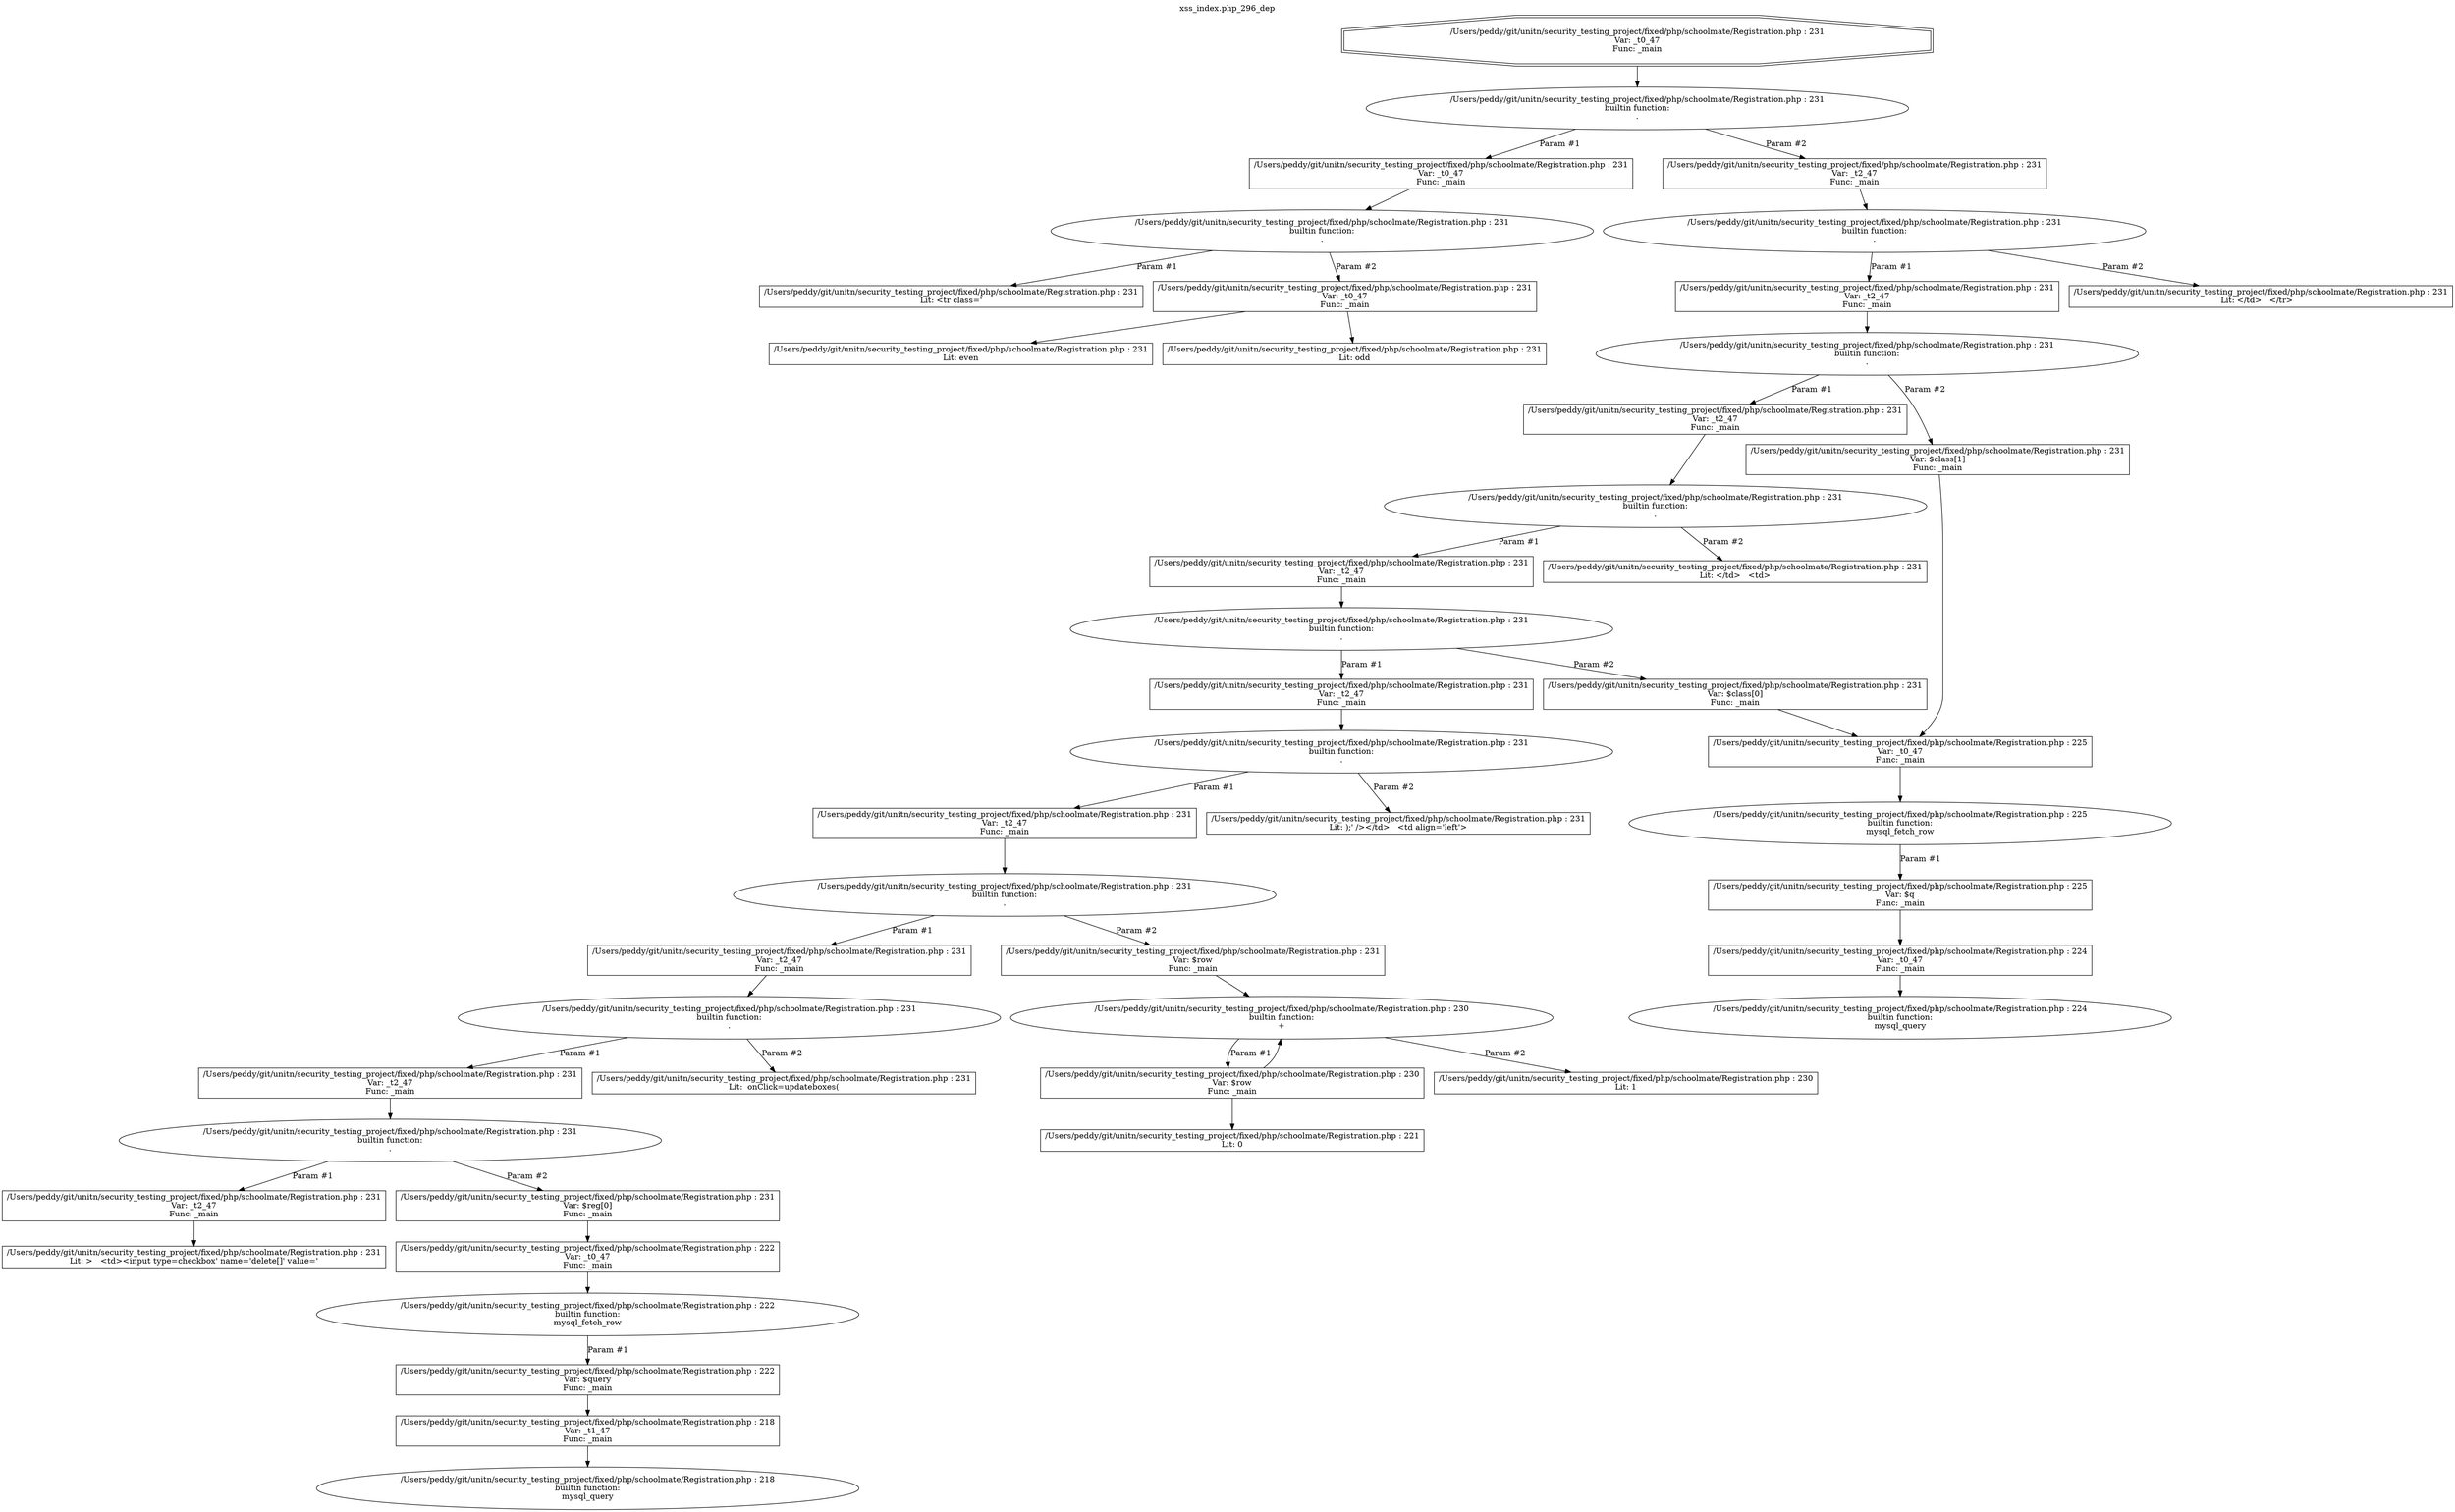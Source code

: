 digraph cfg {
  label="xss_index.php_296_dep";
  labelloc=t;
  n1 [shape=doubleoctagon, label="/Users/peddy/git/unitn/security_testing_project/fixed/php/schoolmate/Registration.php : 231\nVar: _t0_47\nFunc: _main\n"];
  n2 [shape=ellipse, label="/Users/peddy/git/unitn/security_testing_project/fixed/php/schoolmate/Registration.php : 231\nbuiltin function:\n.\n"];
  n3 [shape=box, label="/Users/peddy/git/unitn/security_testing_project/fixed/php/schoolmate/Registration.php : 231\nVar: _t0_47\nFunc: _main\n"];
  n4 [shape=ellipse, label="/Users/peddy/git/unitn/security_testing_project/fixed/php/schoolmate/Registration.php : 231\nbuiltin function:\n.\n"];
  n5 [shape=box, label="/Users/peddy/git/unitn/security_testing_project/fixed/php/schoolmate/Registration.php : 231\nLit: <tr class='\n"];
  n6 [shape=box, label="/Users/peddy/git/unitn/security_testing_project/fixed/php/schoolmate/Registration.php : 231\nVar: _t0_47\nFunc: _main\n"];
  n7 [shape=box, label="/Users/peddy/git/unitn/security_testing_project/fixed/php/schoolmate/Registration.php : 231\nLit: even\n"];
  n8 [shape=box, label="/Users/peddy/git/unitn/security_testing_project/fixed/php/schoolmate/Registration.php : 231\nLit: odd\n"];
  n9 [shape=box, label="/Users/peddy/git/unitn/security_testing_project/fixed/php/schoolmate/Registration.php : 231\nVar: _t2_47\nFunc: _main\n"];
  n10 [shape=ellipse, label="/Users/peddy/git/unitn/security_testing_project/fixed/php/schoolmate/Registration.php : 231\nbuiltin function:\n.\n"];
  n11 [shape=box, label="/Users/peddy/git/unitn/security_testing_project/fixed/php/schoolmate/Registration.php : 231\nVar: _t2_47\nFunc: _main\n"];
  n12 [shape=ellipse, label="/Users/peddy/git/unitn/security_testing_project/fixed/php/schoolmate/Registration.php : 231\nbuiltin function:\n.\n"];
  n13 [shape=box, label="/Users/peddy/git/unitn/security_testing_project/fixed/php/schoolmate/Registration.php : 231\nVar: _t2_47\nFunc: _main\n"];
  n14 [shape=ellipse, label="/Users/peddy/git/unitn/security_testing_project/fixed/php/schoolmate/Registration.php : 231\nbuiltin function:\n.\n"];
  n15 [shape=box, label="/Users/peddy/git/unitn/security_testing_project/fixed/php/schoolmate/Registration.php : 231\nVar: _t2_47\nFunc: _main\n"];
  n16 [shape=ellipse, label="/Users/peddy/git/unitn/security_testing_project/fixed/php/schoolmate/Registration.php : 231\nbuiltin function:\n.\n"];
  n17 [shape=box, label="/Users/peddy/git/unitn/security_testing_project/fixed/php/schoolmate/Registration.php : 231\nVar: _t2_47\nFunc: _main\n"];
  n18 [shape=ellipse, label="/Users/peddy/git/unitn/security_testing_project/fixed/php/schoolmate/Registration.php : 231\nbuiltin function:\n.\n"];
  n19 [shape=box, label="/Users/peddy/git/unitn/security_testing_project/fixed/php/schoolmate/Registration.php : 231\nVar: _t2_47\nFunc: _main\n"];
  n20 [shape=ellipse, label="/Users/peddy/git/unitn/security_testing_project/fixed/php/schoolmate/Registration.php : 231\nbuiltin function:\n.\n"];
  n21 [shape=box, label="/Users/peddy/git/unitn/security_testing_project/fixed/php/schoolmate/Registration.php : 231\nVar: _t2_47\nFunc: _main\n"];
  n22 [shape=ellipse, label="/Users/peddy/git/unitn/security_testing_project/fixed/php/schoolmate/Registration.php : 231\nbuiltin function:\n.\n"];
  n23 [shape=box, label="/Users/peddy/git/unitn/security_testing_project/fixed/php/schoolmate/Registration.php : 231\nVar: _t2_47\nFunc: _main\n"];
  n24 [shape=ellipse, label="/Users/peddy/git/unitn/security_testing_project/fixed/php/schoolmate/Registration.php : 231\nbuiltin function:\n.\n"];
  n25 [shape=box, label="/Users/peddy/git/unitn/security_testing_project/fixed/php/schoolmate/Registration.php : 231\nVar: _t2_47\nFunc: _main\n"];
  n26 [shape=box, label="/Users/peddy/git/unitn/security_testing_project/fixed/php/schoolmate/Registration.php : 231\nLit: >   <td><input type=checkbox' name='delete[]' value='\n"];
  n27 [shape=box, label="/Users/peddy/git/unitn/security_testing_project/fixed/php/schoolmate/Registration.php : 231\nVar: $reg[0]\nFunc: _main\n"];
  n28 [shape=box, label="/Users/peddy/git/unitn/security_testing_project/fixed/php/schoolmate/Registration.php : 222\nVar: _t0_47\nFunc: _main\n"];
  n29 [shape=ellipse, label="/Users/peddy/git/unitn/security_testing_project/fixed/php/schoolmate/Registration.php : 222\nbuiltin function:\nmysql_fetch_row\n"];
  n30 [shape=box, label="/Users/peddy/git/unitn/security_testing_project/fixed/php/schoolmate/Registration.php : 222\nVar: $query\nFunc: _main\n"];
  n31 [shape=box, label="/Users/peddy/git/unitn/security_testing_project/fixed/php/schoolmate/Registration.php : 218\nVar: _t1_47\nFunc: _main\n"];
  n32 [shape=ellipse, label="/Users/peddy/git/unitn/security_testing_project/fixed/php/schoolmate/Registration.php : 218\nbuiltin function:\nmysql_query\n"];
  n33 [shape=box, label="/Users/peddy/git/unitn/security_testing_project/fixed/php/schoolmate/Registration.php : 231\nLit:  onClick=updateboxes(\n"];
  n34 [shape=box, label="/Users/peddy/git/unitn/security_testing_project/fixed/php/schoolmate/Registration.php : 231\nVar: $row\nFunc: _main\n"];
  n35 [shape=ellipse, label="/Users/peddy/git/unitn/security_testing_project/fixed/php/schoolmate/Registration.php : 230\nbuiltin function:\n+\n"];
  n36 [shape=box, label="/Users/peddy/git/unitn/security_testing_project/fixed/php/schoolmate/Registration.php : 230\nVar: $row\nFunc: _main\n"];
  n37 [shape=box, label="/Users/peddy/git/unitn/security_testing_project/fixed/php/schoolmate/Registration.php : 221\nLit: 0\n"];
  n38 [shape=box, label="/Users/peddy/git/unitn/security_testing_project/fixed/php/schoolmate/Registration.php : 230\nLit: 1\n"];
  n39 [shape=box, label="/Users/peddy/git/unitn/security_testing_project/fixed/php/schoolmate/Registration.php : 231\nLit: );' /></td>   <td align='left'>\n"];
  n40 [shape=box, label="/Users/peddy/git/unitn/security_testing_project/fixed/php/schoolmate/Registration.php : 231\nVar: $class[0]\nFunc: _main\n"];
  n41 [shape=box, label="/Users/peddy/git/unitn/security_testing_project/fixed/php/schoolmate/Registration.php : 225\nVar: _t0_47\nFunc: _main\n"];
  n42 [shape=ellipse, label="/Users/peddy/git/unitn/security_testing_project/fixed/php/schoolmate/Registration.php : 225\nbuiltin function:\nmysql_fetch_row\n"];
  n43 [shape=box, label="/Users/peddy/git/unitn/security_testing_project/fixed/php/schoolmate/Registration.php : 225\nVar: $q\nFunc: _main\n"];
  n44 [shape=box, label="/Users/peddy/git/unitn/security_testing_project/fixed/php/schoolmate/Registration.php : 224\nVar: _t0_47\nFunc: _main\n"];
  n45 [shape=ellipse, label="/Users/peddy/git/unitn/security_testing_project/fixed/php/schoolmate/Registration.php : 224\nbuiltin function:\nmysql_query\n"];
  n46 [shape=box, label="/Users/peddy/git/unitn/security_testing_project/fixed/php/schoolmate/Registration.php : 231\nLit: </td>   <td>\n"];
  n47 [shape=box, label="/Users/peddy/git/unitn/security_testing_project/fixed/php/schoolmate/Registration.php : 231\nVar: $class[1]\nFunc: _main\n"];
  n48 [shape=box, label="/Users/peddy/git/unitn/security_testing_project/fixed/php/schoolmate/Registration.php : 231\nLit: </td>   </tr>   \n"];
  n1 -> n2;
  n3 -> n4;
  n4 -> n5[label="Param #1"];
  n4 -> n6[label="Param #2"];
  n6 -> n7;
  n6 -> n8;
  n2 -> n3[label="Param #1"];
  n2 -> n9[label="Param #2"];
  n9 -> n10;
  n11 -> n12;
  n13 -> n14;
  n15 -> n16;
  n17 -> n18;
  n19 -> n20;
  n21 -> n22;
  n23 -> n24;
  n25 -> n26;
  n24 -> n25[label="Param #1"];
  n24 -> n27[label="Param #2"];
  n28 -> n29;
  n31 -> n32;
  n30 -> n31;
  n29 -> n30[label="Param #1"];
  n27 -> n28;
  n22 -> n23[label="Param #1"];
  n22 -> n33[label="Param #2"];
  n20 -> n21[label="Param #1"];
  n20 -> n34[label="Param #2"];
  n34 -> n35;
  n36 -> n35;
  n36 -> n37;
  n35 -> n36[label="Param #1"];
  n35 -> n38[label="Param #2"];
  n18 -> n19[label="Param #1"];
  n18 -> n39[label="Param #2"];
  n16 -> n17[label="Param #1"];
  n16 -> n40[label="Param #2"];
  n41 -> n42;
  n44 -> n45;
  n43 -> n44;
  n42 -> n43[label="Param #1"];
  n40 -> n41;
  n14 -> n15[label="Param #1"];
  n14 -> n46[label="Param #2"];
  n12 -> n13[label="Param #1"];
  n12 -> n47[label="Param #2"];
  n47 -> n41;
  n10 -> n11[label="Param #1"];
  n10 -> n48[label="Param #2"];
}
